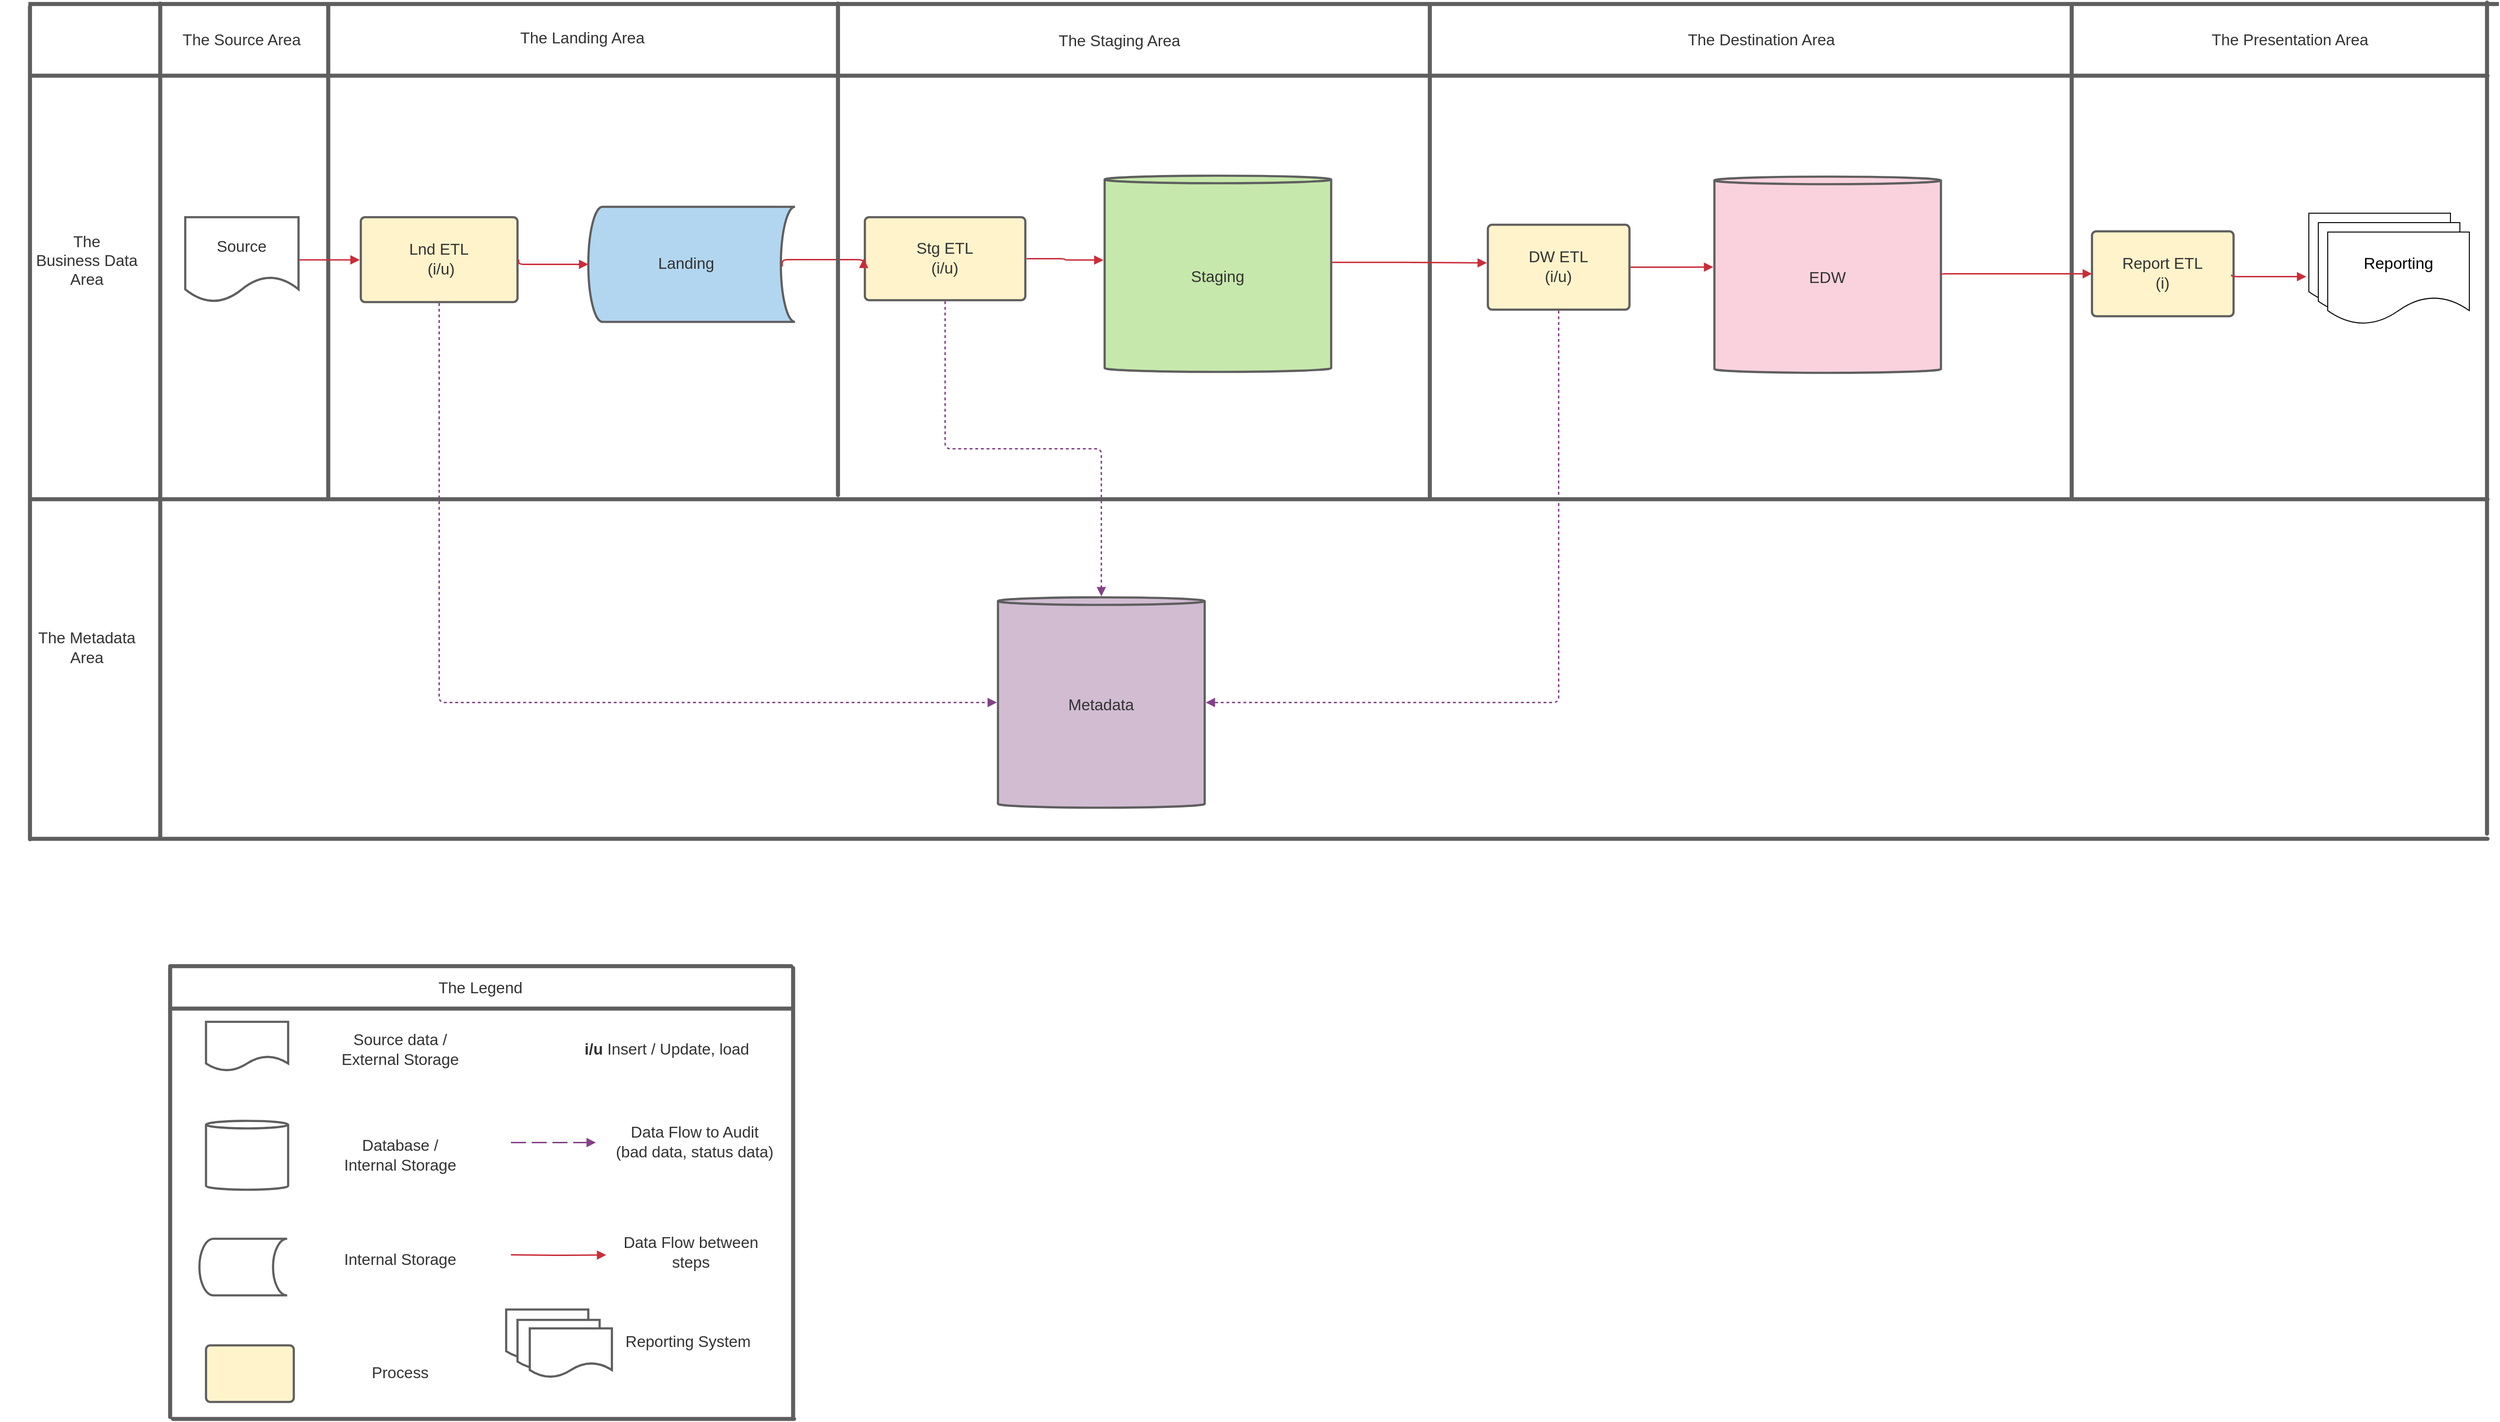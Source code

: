 <mxfile version="16.4.11" type="google"><diagram id="c7Jqwnx5Q4k4eZsV8vZL" name="Page-1"><mxGraphModel dx="2200" dy="793" grid="1" gridSize="10" guides="1" tooltips="1" connect="1" arrows="1" fold="1" page="1" pageScale="1" pageWidth="850" pageHeight="1100" math="0" shadow="0"><root><mxCell id="0"/><mxCell id="1" parent="0"/><UserObject label="" lucidchartObjectId="Ud~LYnzs4uzo" id="yzXKSqwigyNgqYqjH5wQ-1"><mxCell style="html=1;overflow=block;blockSpacing=1;whiteSpace=wrap;fontSize=13;spacing=0;strokeColor=#5e5e5e;strokeOpacity=100;rounded=1;absoluteArcSize=1;arcSize=9;rotation=-270;strokeWidth=2.3;" parent="1" vertex="1"><mxGeometry x="-50" y="338" width="523" height="2" as="geometry"/></mxCell></UserObject><UserObject label="The Source Area" lucidchartObjectId="3d~LZ4Uveyv3" id="yzXKSqwigyNgqYqjH5wQ-2"><mxCell style="html=1;overflow=block;blockSpacing=1;whiteSpace=wrap;fontSize=16.7;fontColor=#333333;spacing=3.8;strokeOpacity=0;fillOpacity=0;rounded=1;absoluteArcSize=1;arcSize=9;fillColor=#ffffff;strokeWidth=2.3;" parent="1" vertex="1"><mxGeometry x="30" y="92" width="180" height="45" as="geometry"/></mxCell></UserObject><UserObject label="The Staging Area" lucidchartObjectId="vp~LIA3S1B1G" id="yzXKSqwigyNgqYqjH5wQ-3"><mxCell style="html=1;overflow=block;blockSpacing=1;whiteSpace=wrap;fontSize=16.7;fontColor=#333333;spacing=3.8;strokeOpacity=0;fillOpacity=0;rounded=1;absoluteArcSize=1;arcSize=9;fillColor=#ffffff;strokeWidth=2.3;" parent="1" vertex="1"><mxGeometry x="960" y="92" width="180" height="48" as="geometry"/></mxCell></UserObject><UserObject label="" lucidchartObjectId="ir~LhodYEilT" id="yzXKSqwigyNgqYqjH5wQ-4"><mxCell style="html=1;overflow=block;blockSpacing=1;whiteSpace=wrap;fontSize=13;spacing=0;strokeColor=#5e5e5e;strokeOpacity=100;rounded=1;absoluteArcSize=1;arcSize=9;strokeWidth=2.3;" parent="1" vertex="1"><mxGeometry x="-105" y="151" width="2605" height="2" as="geometry"/></mxCell></UserObject><UserObject label="" lucidchartObjectId="tr~LPrW1EAg0" id="yzXKSqwigyNgqYqjH5wQ-5"><mxCell style="html=1;overflow=block;blockSpacing=1;whiteSpace=wrap;fontSize=13;spacing=0;strokeColor=#5e5e5e;strokeOpacity=100;rounded=1;absoluteArcSize=1;arcSize=0;strokeWidth=2.3;" parent="1" vertex="1"><mxGeometry x="-105" y="75" width="2615" height="2" as="geometry"/></mxCell></UserObject><UserObject label="Lnd ETL&lt;br&gt;&amp;nbsp;(i/u)" lucidchartObjectId="-t~Lsy02hk7b" id="yzXKSqwigyNgqYqjH5wQ-6"><mxCell style="html=1;overflow=block;blockSpacing=1;whiteSpace=wrap;fontSize=16.7;fontColor=#333333;spacing=9;strokeColor=#5e5e5e;strokeOpacity=100;fillOpacity=60;rounded=1;absoluteArcSize=1;arcSize=9;fillColor=#ffeca9;strokeWidth=2.3;" parent="1" vertex="1"><mxGeometry x="246" y="302" width="166" height="90" as="geometry"/></mxCell></UserObject><UserObject label="Source " lucidchartObjectId="oL~LjILMOYrF" id="yzXKSqwigyNgqYqjH5wQ-7"><mxCell style="html=1;overflow=block;blockSpacing=1;whiteSpace=wrap;shape=document;boundedLbl=1;fontSize=16.7;fontColor=#333333;spacing=3.8;strokeColor=#5e5e5e;strokeOpacity=100;rounded=1;absoluteArcSize=1;arcSize=9;strokeWidth=2.3;" parent="1" vertex="1"><mxGeometry x="60" y="302" width="120" height="90" as="geometry"/></mxCell></UserObject><UserObject label="Stg ETL&lt;br&gt;(i/u)" lucidchartObjectId="PT~LubT1iz7O" id="yzXKSqwigyNgqYqjH5wQ-8"><mxCell style="html=1;overflow=block;blockSpacing=1;whiteSpace=wrap;fontSize=16.7;fontColor=#333333;spacing=9;strokeColor=#5e5e5e;strokeOpacity=100;fillOpacity=60;rounded=1;absoluteArcSize=1;arcSize=9;fillColor=#ffeca9;strokeWidth=2.3;" parent="1" vertex="1"><mxGeometry x="780" y="302" width="170" height="88" as="geometry"/></mxCell></UserObject><UserObject label="" lucidchartObjectId="PV~L3gHpXsQe" id="yzXKSqwigyNgqYqjH5wQ-9"><mxCell style="html=1;jettySize=18;whiteSpace=wrap;fontSize=13;strokeColor=#c92d39;strokeOpacity=100;strokeWidth=1.5;rounded=1;arcSize=12;edgeStyle=orthogonalEdgeStyle;startArrow=none;endArrow=block;endFill=1;exitX=1.009;exitY=0.503;exitPerimeter=0;entryX=-0.007;entryY=0.503;entryPerimeter=0;" parent="1" source="yzXKSqwigyNgqYqjH5wQ-7" target="yzXKSqwigyNgqYqjH5wQ-6" edge="1"><mxGeometry width="100" height="100" relative="1" as="geometry"><Array as="points"/></mxGeometry></mxCell></UserObject><UserObject label="" lucidchartObjectId="SV~LLl5HfdrA" id="yzXKSqwigyNgqYqjH5wQ-10"><mxCell style="html=1;jettySize=18;whiteSpace=wrap;fontSize=13;strokeColor=#c92d39;strokeOpacity=100;strokeWidth=1.5;rounded=1;arcSize=12;edgeStyle=orthogonalEdgeStyle;startArrow=none;endArrow=block;endFill=1;exitX=1.007;exitY=0.5;exitPerimeter=0;entryX=0.5;entryY=1;entryPerimeter=0;entryDx=0;entryDy=0;" parent="1" source="yzXKSqwigyNgqYqjH5wQ-6" target="yzXKSqwigyNgqYqjH5wQ-36" edge="1"><mxGeometry width="100" height="100" relative="1" as="geometry"><Array as="points"><mxPoint x="413" y="352"/></Array></mxGeometry></mxCell></UserObject><UserObject label="" lucidchartObjectId="6V~LfoAElTFn" id="yzXKSqwigyNgqYqjH5wQ-11"><mxCell style="html=1;jettySize=18;whiteSpace=wrap;fontSize=13;strokeColor=#c92d39;strokeOpacity=100;strokeWidth=1.5;rounded=1;arcSize=12;edgeStyle=orthogonalEdgeStyle;startArrow=none;endArrow=block;endFill=1;exitX=0.518;exitY=0.062;exitPerimeter=0;entryX=-0.007;entryY=0.5;entryPerimeter=0;exitDx=0;exitDy=0;" parent="1" source="yzXKSqwigyNgqYqjH5wQ-36" target="yzXKSqwigyNgqYqjH5wQ-8" edge="1"><mxGeometry width="100" height="100" relative="1" as="geometry"><Array as="points"><mxPoint x="692" y="347"/></Array></mxGeometry></mxCell></UserObject><UserObject label="Metadata" lucidchartObjectId="dW~LrBLvf2dN" id="yzXKSqwigyNgqYqjH5wQ-12"><mxCell style="html=1;overflow=block;blockSpacing=1;whiteSpace=wrap;shape=cylinder3;size=4;anchorPointDirection=0;boundedLbl=1;fontSize=16.7;fontColor=#333333;spacing=3.8;strokeColor=#5e5e5e;strokeOpacity=100;fillOpacity=100;rounded=1;absoluteArcSize=1;arcSize=9;fillColor=#d1bcd2;strokeWidth=2.3;" parent="1" vertex="1"><mxGeometry x="921" y="705" width="219" height="223" as="geometry"/></mxCell></UserObject><UserObject label="Staging " lucidchartObjectId="CIaMM8FJ4XvI" id="yzXKSqwigyNgqYqjH5wQ-13"><mxCell style="html=1;overflow=block;blockSpacing=1;whiteSpace=wrap;shape=cylinder3;size=4;anchorPointDirection=0;boundedLbl=1;fontSize=16.7;fontColor=#333333;spacing=3.8;strokeColor=#5e5e5e;strokeOpacity=100;fillOpacity=100;rounded=1;absoluteArcSize=1;arcSize=9;fillColor=#c7e8ac;strokeWidth=2.3;" parent="1" vertex="1"><mxGeometry x="1034" y="258" width="240" height="208" as="geometry"/></mxCell></UserObject><UserObject label="" lucidchartObjectId="PSaMIQ0aoykM" id="yzXKSqwigyNgqYqjH5wQ-14"><mxCell style="html=1;overflow=block;blockSpacing=1;whiteSpace=wrap;fontSize=13;spacing=0;strokeColor=#5e5e5e;strokeOpacity=100;rounded=1;absoluteArcSize=1;arcSize=9;rotation=-270.0;strokeWidth=2.3;" parent="1" vertex="1"><mxGeometry x="1117" y="338" width="523" height="2" as="geometry"/></mxCell></UserObject><UserObject label="The Destination Area" lucidchartObjectId="gTaMK35U15Vm" id="yzXKSqwigyNgqYqjH5wQ-15"><mxCell style="html=1;overflow=block;blockSpacing=1;whiteSpace=wrap;fontSize=16.7;fontColor=#333333;spacing=3.8;strokeOpacity=0;fillOpacity=0;rounded=1;absoluteArcSize=1;arcSize=9;fillColor=#ffffff;strokeWidth=2.3;" parent="1" vertex="1"><mxGeometry x="1640" y="90.5" width="180" height="48" as="geometry"/></mxCell></UserObject><UserObject label="EDW" lucidchartObjectId="pVaMLvp9Nh~c" id="yzXKSqwigyNgqYqjH5wQ-16"><mxCell style="html=1;overflow=block;blockSpacing=1;whiteSpace=wrap;shape=cylinder3;size=4;anchorPointDirection=0;boundedLbl=1;fontSize=16.7;fontColor=#333333;spacing=3.8;strokeColor=#5e5e5e;strokeOpacity=100;fillOpacity=100;rounded=1;absoluteArcSize=1;arcSize=9;fillColor=#f9d2de;strokeWidth=2.3;" parent="1" vertex="1"><mxGeometry x="1680" y="259" width="240" height="208" as="geometry"/></mxCell></UserObject><UserObject label="" lucidchartObjectId="SXaM68Z5zvxg" id="yzXKSqwigyNgqYqjH5wQ-17"><mxCell style="html=1;jettySize=18;whiteSpace=wrap;fontSize=13;strokeColor=#c92d39;strokeOpacity=100;strokeWidth=1.5;rounded=1;arcSize=12;edgeStyle=orthogonalEdgeStyle;startArrow=none;endArrow=block;endFill=1;exitX=1.008;exitY=0.5;exitPerimeter=0;entryX=-0.005;entryY=0.43;entryPerimeter=0;" parent="1" source="yzXKSqwigyNgqYqjH5wQ-8" target="yzXKSqwigyNgqYqjH5wQ-13" edge="1"><mxGeometry width="100" height="100" relative="1" as="geometry"><Array as="points"/></mxGeometry></mxCell></UserObject><UserObject label="DW ETL&lt;br&gt;(i/u)" lucidchartObjectId="9XaMfwUcyGw~" id="yzXKSqwigyNgqYqjH5wQ-18"><mxCell style="html=1;overflow=block;blockSpacing=1;whiteSpace=wrap;fontSize=16.7;fontColor=#333333;spacing=9;strokeColor=#5e5e5e;strokeOpacity=100;fillOpacity=60;rounded=1;absoluteArcSize=1;arcSize=9;fillColor=#ffeca9;strokeWidth=2.3;" parent="1" vertex="1"><mxGeometry x="1440" y="310" width="150" height="90" as="geometry"/></mxCell></UserObject><UserObject label="" lucidchartObjectId="eYaMkywC18EY" id="yzXKSqwigyNgqYqjH5wQ-19"><mxCell style="html=1;jettySize=18;whiteSpace=wrap;fontSize=13;strokeColor=#c92d39;strokeOpacity=100;strokeWidth=1.5;rounded=1;arcSize=12;edgeStyle=orthogonalEdgeStyle;startArrow=none;endArrow=block;endFill=1;exitX=1.005;exitY=0.442;exitPerimeter=0;entryX=-0.007;entryY=0.45;entryPerimeter=0;" parent="1" source="yzXKSqwigyNgqYqjH5wQ-13" target="yzXKSqwigyNgqYqjH5wQ-18" edge="1"><mxGeometry width="100" height="100" relative="1" as="geometry"><Array as="points"/></mxGeometry></mxCell></UserObject><UserObject label="" lucidchartObjectId="hYaMWasjRWOv" id="yzXKSqwigyNgqYqjH5wQ-20"><mxCell style="html=1;jettySize=18;whiteSpace=wrap;fontSize=13;strokeColor=#c92d39;strokeOpacity=100;strokeWidth=1.5;rounded=1;arcSize=12;edgeStyle=orthogonalEdgeStyle;startArrow=none;endArrow=block;endFill=1;exitX=1.008;exitY=0.5;exitPerimeter=0;entryX=-0.005;entryY=0.461;entryPerimeter=0;" parent="1" source="yzXKSqwigyNgqYqjH5wQ-18" target="yzXKSqwigyNgqYqjH5wQ-16" edge="1"><mxGeometry width="100" height="100" relative="1" as="geometry"><Array as="points"/></mxGeometry></mxCell></UserObject><UserObject label="" lucidchartObjectId="-~aMpX6h5JZC" id="yzXKSqwigyNgqYqjH5wQ-21"><mxCell style="html=1;jettySize=18;whiteSpace=wrap;fontSize=13;strokeColor=#834187;strokeOpacity=100;dashed=1;fixDash=1;strokeWidth=1.5;rounded=1;arcSize=12;edgeStyle=orthogonalEdgeStyle;startArrow=none;endArrow=block;endFill=1;exitX=0.5;exitY=1.013;exitPerimeter=0;entryX=-0.005;entryY=0.5;entryPerimeter=0;" parent="1" source="yzXKSqwigyNgqYqjH5wQ-6" target="yzXKSqwigyNgqYqjH5wQ-12" edge="1"><mxGeometry width="100" height="100" relative="1" as="geometry"><Array as="points"><mxPoint x="329" y="817"/></Array></mxGeometry></mxCell></UserObject><UserObject label="" lucidchartObjectId="AabMb6pqB5FM" id="yzXKSqwigyNgqYqjH5wQ-22"><mxCell style="html=1;jettySize=18;whiteSpace=wrap;fontSize=13;strokeColor=#834187;strokeOpacity=100;dashed=1;fixDash=1;strokeWidth=1.5;rounded=1;arcSize=12;edgeStyle=orthogonalEdgeStyle;startArrow=none;endArrow=block;endFill=1;exitX=0.5;exitY=1.013;exitPerimeter=0;entryX=0.5;entryY=-0.005;entryPerimeter=0;" parent="1" source="yzXKSqwigyNgqYqjH5wQ-8" target="yzXKSqwigyNgqYqjH5wQ-12" edge="1"><mxGeometry width="100" height="100" relative="1" as="geometry"><Array as="points"/></mxGeometry></mxCell></UserObject><UserObject label="" lucidchartObjectId="HabMtD4~HzrV" id="yzXKSqwigyNgqYqjH5wQ-23"><mxCell style="html=1;jettySize=18;whiteSpace=wrap;fontSize=13;strokeColor=#834187;strokeOpacity=100;dashed=1;fixDash=1;strokeWidth=1.5;rounded=1;arcSize=12;edgeStyle=orthogonalEdgeStyle;startArrow=none;endArrow=block;endFill=1;exitX=0.5;exitY=1.013;exitPerimeter=0;entryX=1.005;entryY=0.5;entryPerimeter=0;" parent="1" source="yzXKSqwigyNgqYqjH5wQ-18" target="yzXKSqwigyNgqYqjH5wQ-12" edge="1"><mxGeometry width="100" height="100" relative="1" as="geometry"><Array as="points"><mxPoint x="1515" y="816"/></Array></mxGeometry></mxCell></UserObject><UserObject label="" lucidchartObjectId="n6bMUX8rvIQ8" id="yzXKSqwigyNgqYqjH5wQ-24"><mxCell style="html=1;overflow=block;blockSpacing=1;whiteSpace=wrap;fontSize=13;spacing=0;strokeColor=#5e5e5e;strokeOpacity=100;rounded=1;absoluteArcSize=1;arcSize=9;strokeWidth=2.3;" parent="1" vertex="1"><mxGeometry x="43" y="1095" width="660" height="2" as="geometry"/></mxCell></UserObject><UserObject label="The Legend" lucidchartObjectId="n6bMieePnS9~" id="yzXKSqwigyNgqYqjH5wQ-25"><mxCell style="html=1;overflow=block;blockSpacing=1;whiteSpace=wrap;fontSize=16.7;fontColor=#333333;spacing=3.8;strokeOpacity=0;fillOpacity=0;rounded=1;absoluteArcSize=1;arcSize=9;fillColor=#ffffff;strokeWidth=2.3;" parent="1" vertex="1"><mxGeometry x="283" y="1097" width="180" height="45" as="geometry"/></mxCell></UserObject><UserObject label="" lucidchartObjectId="n6bM4j_8hNNe" id="yzXKSqwigyNgqYqjH5wQ-26"><mxCell style="html=1;overflow=block;blockSpacing=1;whiteSpace=wrap;fontSize=13;spacing=0;strokeColor=#5e5e5e;strokeOpacity=100;rounded=1;absoluteArcSize=1;arcSize=9;rotation=-270;strokeWidth=2.3;" parent="1" vertex="1"><mxGeometry x="-195" y="1335" width="478" height="2" as="geometry"/></mxCell></UserObject><UserObject label="&lt;div style=&quot;display: flex; justify-content: center; text-align: center; align-items: baseline; font-size: 0; line-height: 1.25;margin-top: -2px;&quot;&gt;&lt;span&gt;&lt;span style=&quot;font-size:16.7px;color:#333333;font-weight: bold;&quot;&gt;i/u&lt;/span&gt;&lt;span style=&quot;font-size:16.7px;color:#333333;&quot;&gt;&#9;   Insert / Update, load&lt;/span&gt;&lt;/span&gt;&lt;/div&gt;" lucidchartObjectId="n6bMocPUR3fc" id="yzXKSqwigyNgqYqjH5wQ-27"><mxCell style="html=1;overflow=block;blockSpacing=1;whiteSpace=wrap;fontSize=13;spacing=3.8;strokeOpacity=0;fillOpacity=0;rounded=1;absoluteArcSize=1;arcSize=9;fillColor=#ffffff;strokeWidth=2.3;" parent="1" vertex="1"><mxGeometry x="458" y="1162" width="225" height="48" as="geometry"/></mxCell></UserObject><UserObject label="" lucidchartObjectId="n6bM..8OX1MO" id="yzXKSqwigyNgqYqjH5wQ-28"><mxCell style="html=1;overflow=block;blockSpacing=1;whiteSpace=wrap;shape=document;boundedLbl=1;fontSize=13;spacing=3.8;strokeColor=#5e5e5e;strokeOpacity=100;rounded=1;absoluteArcSize=1;arcSize=9;strokeWidth=2.3;" parent="1" vertex="1"><mxGeometry x="82" y="1155" width="87" height="52" as="geometry"/></mxCell></UserObject><UserObject label="" lucidchartObjectId="n6bM-cCs9gA5" id="yzXKSqwigyNgqYqjH5wQ-29"><mxCell style="html=1;overflow=block;blockSpacing=1;whiteSpace=wrap;shape=cylinder3;size=4;anchorPointDirection=0;boundedLbl=1;fontSize=13;spacing=3.8;strokeColor=#5e5e5e;strokeOpacity=100;rounded=1;absoluteArcSize=1;arcSize=9;strokeWidth=2.3;" parent="1" vertex="1"><mxGeometry x="82" y="1260" width="87" height="73" as="geometry"/></mxCell></UserObject><UserObject label="" lucidchartObjectId="n6bMpoL8i01r" id="yzXKSqwigyNgqYqjH5wQ-30"><mxCell style="html=1;overflow=block;blockSpacing=1;whiteSpace=wrap;fontSize=13;spacing=9;strokeColor=#5e5e5e;strokeOpacity=100;fillOpacity=60;rounded=1;absoluteArcSize=1;arcSize=9;fillColor=#ffeca9;strokeWidth=2.3;" parent="1" vertex="1"><mxGeometry x="82" y="1498" width="93" height="60" as="geometry"/></mxCell></UserObject><UserObject label="Source data / &#xA;External Storage" lucidchartObjectId="n6bMaUaxG8_W" id="yzXKSqwigyNgqYqjH5wQ-31"><mxCell style="html=1;overflow=block;blockSpacing=1;whiteSpace=wrap;fontSize=16.7;fontColor=#333333;spacing=3.8;strokeOpacity=0;fillOpacity=0;rounded=1;absoluteArcSize=1;arcSize=9;fillColor=#ffffff;strokeWidth=2.3;" parent="1" vertex="1"><mxGeometry x="198" y="1161" width="180" height="48" as="geometry"/></mxCell></UserObject><UserObject label="Database / &#xA;Internal Storage" lucidchartObjectId="n6bMmnjh2o5-" id="yzXKSqwigyNgqYqjH5wQ-32"><mxCell style="html=1;overflow=block;blockSpacing=1;whiteSpace=wrap;fontSize=16.7;fontColor=#333333;spacing=3.8;strokeOpacity=0;fillOpacity=0;rounded=1;absoluteArcSize=1;arcSize=9;fillColor=#ffffff;strokeWidth=2.3;" parent="1" vertex="1"><mxGeometry x="198" y="1273" width="180" height="48" as="geometry"/></mxCell></UserObject><UserObject label="Process" lucidchartObjectId="n6bMfb8rcAUG" id="yzXKSqwigyNgqYqjH5wQ-33"><mxCell style="html=1;overflow=block;blockSpacing=1;whiteSpace=wrap;fontSize=16.7;fontColor=#333333;spacing=3.8;strokeOpacity=0;fillOpacity=0;rounded=1;absoluteArcSize=1;arcSize=9;fillColor=#ffffff;strokeWidth=2.3;" parent="1" vertex="1"><mxGeometry x="198" y="1505" width="180" height="45" as="geometry"/></mxCell></UserObject><UserObject label="" lucidchartObjectId="M6bMe.WCrNit" id="yzXKSqwigyNgqYqjH5wQ-34"><mxCell style="html=1;overflow=block;blockSpacing=1;whiteSpace=wrap;fontSize=13;spacing=0;strokeColor=#5e5e5e;strokeOpacity=100;fillOpacity=100;rounded=1;absoluteArcSize=1;arcSize=9;fillColor=#ffffff;strokeWidth=2.3;" parent="1" vertex="1"><mxGeometry x="43" y="1140" width="660" height="2" as="geometry"/></mxCell></UserObject><UserObject label="" lucidchartObjectId="17bMgxLwR4M5" id="yzXKSqwigyNgqYqjH5wQ-35"><mxCell style="html=1;overflow=block;blockSpacing=1;whiteSpace=wrap;fontSize=13;spacing=0;strokeColor=#5e5e5e;strokeOpacity=100;rounded=1;absoluteArcSize=1;arcSize=9;rotation=-270;strokeWidth=2.3;" parent="1" vertex="1"><mxGeometry x="465" y="1335" width="478" height="2" as="geometry"/></mxCell></UserObject><UserObject label="Landing" lucidchartObjectId="QSxMAPMsw1f~" id="yzXKSqwigyNgqYqjH5wQ-36"><mxCell style="html=1;overflow=block;blockSpacing=1;whiteSpace=wrap;shape=cylinder3;boundedLbl=1;size=15;lid=0;direction=south;fontSize=16.7;fontColor=#333333;spacing=3.8;strokeColor=#5e5e5e;strokeOpacity=100;fillOpacity=100;rounded=1;absoluteArcSize=1;arcSize=9;fillColor=#b2d6ef;strokeWidth=2.3;" parent="1" vertex="1"><mxGeometry x="487" y="291" width="219" height="122" as="geometry"/></mxCell></UserObject><UserObject label="" lucidchartObjectId="3UxMyeQllpCX" id="yzXKSqwigyNgqYqjH5wQ-37"><mxCell style="html=1;overflow=block;blockSpacing=1;whiteSpace=wrap;shape=cylinder3;boundedLbl=1;size=15;lid=0;direction=south;fontSize=13;spacing=3.8;strokeColor=#5e5e5e;strokeOpacity=100;fillOpacity=100;rounded=1;absoluteArcSize=1;arcSize=9;fillColor=#ffffff;strokeWidth=2.3;" parent="1" vertex="1"><mxGeometry x="75" y="1385" width="93" height="60" as="geometry"/></mxCell></UserObject><UserObject label="Internal Storage" lucidchartObjectId="vVxMxk0omo6j" id="yzXKSqwigyNgqYqjH5wQ-38"><mxCell style="html=1;overflow=block;blockSpacing=1;whiteSpace=wrap;fontSize=16.7;fontColor=#333333;spacing=3.8;strokeOpacity=0;fillOpacity=0;rounded=1;absoluteArcSize=1;arcSize=9;fillColor=#ffffff;strokeWidth=2.3;" parent="1" vertex="1"><mxGeometry x="198" y="1385" width="180" height="45" as="geometry"/></mxCell></UserObject><UserObject label="" lucidchartObjectId="RWxMbrufpF~J" id="yzXKSqwigyNgqYqjH5wQ-39"><mxCell style="html=1;overflow=block;blockSpacing=1;whiteSpace=wrap;fontSize=13;spacing=0;strokeColor=#5e5e5e;strokeOpacity=100;rounded=1;absoluteArcSize=1;arcSize=9;strokeWidth=2.3;" parent="1" vertex="1"><mxGeometry x="-105" y="960" width="2605" height="2" as="geometry"/></mxCell></UserObject><UserObject label="" lucidchartObjectId="3WxMn3y8P1EX" id="yzXKSqwigyNgqYqjH5wQ-40"><mxCell style="html=1;overflow=block;blockSpacing=1;whiteSpace=wrap;fontSize=13;spacing=0;strokeColor=#5e5e5e;strokeOpacity=100;rounded=1;absoluteArcSize=1;arcSize=9;rotation=-270;strokeWidth=2.3;" parent="1" vertex="1"><mxGeometry x="-409" y="516" width="885" height="2" as="geometry"/></mxCell></UserObject><UserObject label="" lucidchartObjectId="~WxM3wBixfIg" id="yzXKSqwigyNgqYqjH5wQ-41"><mxCell style="html=1;overflow=block;blockSpacing=1;whiteSpace=wrap;fontSize=13;spacing=0;strokeColor=#5e5e5e;strokeOpacity=100;rounded=1;absoluteArcSize=1;arcSize=9;rotation=-270;strokeWidth=2.3;" parent="1" vertex="1"><mxGeometry x="1797" y="338" width="523" height="2" as="geometry"/></mxCell></UserObject><UserObject label="" lucidchartObjectId=".0xMREW1qZUv" id="yzXKSqwigyNgqYqjH5wQ-42"><mxCell style="html=1;overflow=block;blockSpacing=1;whiteSpace=wrap;fontSize=13;spacing=0;strokeColor=#5e5e5e;strokeOpacity=100;rounded=1;absoluteArcSize=1;arcSize=9;strokeWidth=2.3;" parent="1" vertex="1"><mxGeometry x="46" y="1575" width="660" height="2" as="geometry"/></mxCell></UserObject><UserObject label="" lucidchartObjectId="13xMZKUHrA8h" id="yzXKSqwigyNgqYqjH5wQ-43"><mxCell style="html=1;jettySize=18;whiteSpace=wrap;fontSize=13;strokeColor=#834187;strokeOpacity=100;dashed=1;fixDash=1;dashPattern=16 6;strokeWidth=1.5;rounded=1;arcSize=12;edgeStyle=orthogonalEdgeStyle;startArrow=none;endArrow=block;endFill=1;" parent="1" edge="1"><mxGeometry width="100" height="100" relative="1" as="geometry"><Array as="points"/><mxPoint x="405" y="1283" as="sourcePoint"/><mxPoint x="495" y="1283" as="targetPoint"/></mxGeometry></mxCell></UserObject><UserObject label="Data Flow to Audit &#xA;(bad data, status data)" lucidchartObjectId="m4xM9y5Wal4i" id="yzXKSqwigyNgqYqjH5wQ-44"><mxCell style="html=1;overflow=block;blockSpacing=1;whiteSpace=wrap;fontSize=16.7;fontColor=#333333;spacing=3.8;strokeOpacity=0;fillOpacity=0;rounded=1;absoluteArcSize=1;arcSize=9;fillColor=#ffffff;strokeWidth=2.3;" parent="1" vertex="1"><mxGeometry x="510" y="1259" width="180" height="48" as="geometry"/></mxCell></UserObject><UserObject label="" lucidchartObjectId="64xMNk1fr4yw" id="yzXKSqwigyNgqYqjH5wQ-45"><mxCell style="html=1;jettySize=18;whiteSpace=wrap;fontSize=13;strokeColor=#c92d39;strokeOpacity=100;strokeWidth=1.5;rounded=1;arcSize=12;edgeStyle=orthogonalEdgeStyle;startArrow=none;endArrow=block;endFill=1;entryX=0;entryY=0.547;entryPerimeter=0;" parent="1" target="yzXKSqwigyNgqYqjH5wQ-46" edge="1"><mxGeometry width="100" height="100" relative="1" as="geometry"><Array as="points"/><mxPoint x="405" y="1402" as="sourcePoint"/></mxGeometry></mxCell></UserObject><UserObject label="Data Flow between steps " lucidchartObjectId="j6xMtAT6DhiA" id="yzXKSqwigyNgqYqjH5wQ-46"><mxCell style="html=1;overflow=block;blockSpacing=1;whiteSpace=wrap;fontSize=16.7;fontColor=#333333;spacing=3.8;strokeOpacity=0;fillOpacity=0;rounded=1;absoluteArcSize=1;arcSize=9;fillColor=#ffffff;strokeWidth=2.3;" parent="1" vertex="1"><mxGeometry x="506" y="1376" width="180" height="48" as="geometry"/></mxCell></UserObject><UserObject label="" lucidchartObjectId="AskOt52cqBd_" id="yzXKSqwigyNgqYqjH5wQ-47"><mxCell style="html=1;overflow=block;blockSpacing=1;whiteSpace=wrap;fontSize=13;spacing=0;strokeColor=#5e5e5e;strokeOpacity=100;rounded=1;absoluteArcSize=1;arcSize=9;strokeWidth=2.3;" parent="1" vertex="1"><mxGeometry x="-105" y="600" width="2605" height="2" as="geometry"/></mxCell></UserObject><UserObject label="" lucidchartObjectId="YskO_I1AlYhB" id="yzXKSqwigyNgqYqjH5wQ-48"><mxCell style="html=1;overflow=block;blockSpacing=1;whiteSpace=wrap;fontSize=13;spacing=0;strokeColor=#5e5e5e;strokeOpacity=100;rounded=1;absoluteArcSize=1;arcSize=9;rotation=-270.0;strokeWidth=2.3;" parent="1" vertex="1"><mxGeometry x="490" y="335" width="523" height="2" as="geometry"/></mxCell></UserObject><UserObject label="The Landing Area" lucidchartObjectId="-skO6Kxajd~Y" id="yzXKSqwigyNgqYqjH5wQ-49"><mxCell style="html=1;overflow=block;blockSpacing=1;whiteSpace=wrap;fontSize=16.7;fontColor=#333333;spacing=3.8;strokeOpacity=0;fillOpacity=0;rounded=1;absoluteArcSize=1;arcSize=9;fillColor=#ffffff;strokeWidth=2.3;" parent="1" vertex="1"><mxGeometry x="391" y="89" width="180" height="48" as="geometry"/></mxCell></UserObject><UserObject label="The Metadata&lt;br&gt;Area" lucidchartObjectId="RtkO3rh3dCH6" id="yzXKSqwigyNgqYqjH5wQ-50"><mxCell style="html=1;overflow=block;blockSpacing=1;whiteSpace=wrap;fontSize=16.7;fontColor=#333333;spacing=3.8;strokeOpacity=0;fillOpacity=0;rounded=1;absoluteArcSize=1;arcSize=9;fillColor=#ffffff;strokeWidth=2.3;" parent="1" vertex="1"><mxGeometry x="-134" y="735" width="180" height="48" as="geometry"/></mxCell></UserObject><UserObject label="" lucidchartObjectId="iukO_md8LNg3" id="yzXKSqwigyNgqYqjH5wQ-51"><mxCell style="html=1;overflow=block;blockSpacing=1;whiteSpace=wrap;fontSize=13;spacing=0;strokeColor=#5e5e5e;strokeOpacity=100;rounded=1;absoluteArcSize=1;arcSize=9;rotation=-270;strokeWidth=2.3;" parent="1" vertex="1"><mxGeometry x="-547" y="519" width="885" height="2" as="geometry"/></mxCell></UserObject><UserObject label="&lt;div&gt;The &lt;br&gt;&lt;/div&gt;&lt;div&gt;Business Data&lt;/div&gt;Area" lucidchartObjectId="cvkO4z93YTWR" id="yzXKSqwigyNgqYqjH5wQ-52"><mxCell style="html=1;overflow=block;blockSpacing=1;whiteSpace=wrap;fontSize=16.7;fontColor=#333333;spacing=3.8;strokeOpacity=0;fillOpacity=0;rounded=1;absoluteArcSize=1;arcSize=9;fillColor=#ffffff;strokeWidth=2.3;" parent="1" vertex="1"><mxGeometry x="-134" y="315" width="180" height="48" as="geometry"/></mxCell></UserObject><UserObject label="The Presentation Area" lucidchartObjectId="gTaMK35U15Vm" id="34cYC-2ROOmle9-6f1Xq-3"><mxCell style="html=1;overflow=block;blockSpacing=1;whiteSpace=wrap;fontSize=16.7;fontColor=#333333;spacing=3.8;strokeOpacity=0;fillOpacity=0;rounded=1;absoluteArcSize=1;arcSize=9;fillColor=#ffffff;strokeWidth=2.3;" parent="1" vertex="1"><mxGeometry x="2200" y="90.5" width="180" height="48" as="geometry"/></mxCell></UserObject><UserObject label="" lucidchartObjectId="~WxM3wBixfIg" id="34cYC-2ROOmle9-6f1Xq-5"><mxCell style="html=1;overflow=block;blockSpacing=1;whiteSpace=wrap;fontSize=13;spacing=0;strokeColor=#5e5e5e;strokeOpacity=100;rounded=1;absoluteArcSize=1;arcSize=9;rotation=-270;strokeWidth=2.3;" parent="1" vertex="1"><mxGeometry x="2057" y="514" width="883" height="2" as="geometry"/></mxCell></UserObject><UserObject label="" lucidchartObjectId="64xMNk1fr4yw" id="34cYC-2ROOmle9-6f1Xq-8"><mxCell style="html=1;jettySize=18;whiteSpace=wrap;fontSize=13;strokeColor=#c92d39;strokeOpacity=100;strokeWidth=1.5;rounded=1;arcSize=12;edgeStyle=orthogonalEdgeStyle;startArrow=none;endArrow=block;endFill=1;exitX=1;exitY=0.5;exitDx=0;exitDy=0;exitPerimeter=0;entryX=0;entryY=0.5;entryDx=0;entryDy=0;" parent="1" source="yzXKSqwigyNgqYqjH5wQ-16" target="34cYC-2ROOmle9-6f1Xq-11" edge="1"><mxGeometry width="100" height="100" relative="1" as="geometry"><Array as="points"><mxPoint x="1920" y="362"/></Array><mxPoint x="1920" y="352.6" as="sourcePoint"/><mxPoint x="2010" y="363" as="targetPoint"/></mxGeometry></mxCell></UserObject><UserObject label="Reporting System" lucidchartObjectId="j6xMtAT6DhiA" id="34cYC-2ROOmle9-6f1Xq-10"><mxCell style="html=1;overflow=block;blockSpacing=1;whiteSpace=wrap;fontSize=16.7;fontColor=#333333;spacing=3.8;strokeOpacity=0;fillOpacity=0;rounded=1;absoluteArcSize=1;arcSize=9;fillColor=#ffffff;strokeWidth=2.3;" parent="1" vertex="1"><mxGeometry x="503" y="1471" width="180" height="48" as="geometry"/></mxCell></UserObject><UserObject label="Report ETL&lt;br&gt;(i)" lucidchartObjectId="9XaMfwUcyGw~" id="34cYC-2ROOmle9-6f1Xq-11"><mxCell style="html=1;overflow=block;blockSpacing=1;whiteSpace=wrap;fontSize=16.7;fontColor=#333333;spacing=9;strokeColor=#5e5e5e;strokeOpacity=100;fillOpacity=60;rounded=1;absoluteArcSize=1;arcSize=9;fillColor=#ffeca9;strokeWidth=2.3;" parent="1" vertex="1"><mxGeometry x="2080" y="317" width="150" height="90" as="geometry"/></mxCell></UserObject><UserObject label="" lucidchartObjectId="64xMNk1fr4yw" id="34cYC-2ROOmle9-6f1Xq-12"><mxCell style="html=1;jettySize=18;whiteSpace=wrap;fontSize=13;strokeColor=#c92d39;strokeOpacity=100;strokeWidth=1.5;rounded=1;arcSize=12;edgeStyle=orthogonalEdgeStyle;startArrow=none;endArrow=block;endFill=1;entryX=-0.02;entryY=0.684;entryDx=0;entryDy=0;entryPerimeter=0;" parent="1" target="yjPvBIHWp20PtXVR62x_-1" edge="1"><mxGeometry width="100" height="100" relative="1" as="geometry"><Array as="points"><mxPoint x="2228" y="365"/></Array><mxPoint x="2228" y="363" as="sourcePoint"/><mxPoint x="2300" y="363" as="targetPoint"/></mxGeometry></mxCell></UserObject><mxCell id="yjPvBIHWp20PtXVR62x_-1" value="" style="shape=document;whiteSpace=wrap;html=1;boundedLbl=1;" vertex="1" parent="1"><mxGeometry x="2310" y="298" width="150" height="98" as="geometry"/></mxCell><mxCell id="yjPvBIHWp20PtXVR62x_-2" value="" style="shape=document;whiteSpace=wrap;html=1;boundedLbl=1;" vertex="1" parent="1"><mxGeometry x="2320" y="308" width="150" height="98" as="geometry"/></mxCell><mxCell id="yjPvBIHWp20PtXVR62x_-3" value="&lt;font style=&quot;font-size: 17px&quot;&gt;Reporting&lt;/font&gt;" style="shape=document;whiteSpace=wrap;html=1;boundedLbl=1;" vertex="1" parent="1"><mxGeometry x="2330" y="318" width="150" height="98" as="geometry"/></mxCell><UserObject label="" lucidchartObjectId="n6bM..8OX1MO" id="yjPvBIHWp20PtXVR62x_-4"><mxCell style="html=1;overflow=block;blockSpacing=1;whiteSpace=wrap;shape=document;boundedLbl=1;fontSize=13;spacing=3.8;strokeColor=#5e5e5e;strokeOpacity=100;rounded=1;absoluteArcSize=1;arcSize=9;strokeWidth=2.3;" vertex="1" parent="1"><mxGeometry x="400" y="1460" width="87" height="52" as="geometry"/></mxCell></UserObject><UserObject label="" lucidchartObjectId="n6bM..8OX1MO" id="yjPvBIHWp20PtXVR62x_-5"><mxCell style="html=1;overflow=block;blockSpacing=1;whiteSpace=wrap;shape=document;boundedLbl=1;fontSize=13;spacing=3.8;strokeColor=#5e5e5e;strokeOpacity=100;rounded=1;absoluteArcSize=1;arcSize=9;strokeWidth=2.3;" vertex="1" parent="1"><mxGeometry x="412" y="1471" width="87" height="52" as="geometry"/></mxCell></UserObject><UserObject label="" lucidchartObjectId="n6bM..8OX1MO" id="yjPvBIHWp20PtXVR62x_-6"><mxCell style="html=1;overflow=block;blockSpacing=1;whiteSpace=wrap;shape=document;boundedLbl=1;fontSize=13;spacing=3.8;strokeColor=#5e5e5e;strokeOpacity=100;rounded=1;absoluteArcSize=1;arcSize=9;strokeWidth=2.3;" vertex="1" parent="1"><mxGeometry x="425" y="1480" width="87" height="52" as="geometry"/></mxCell></UserObject></root></mxGraphModel></diagram></mxfile>